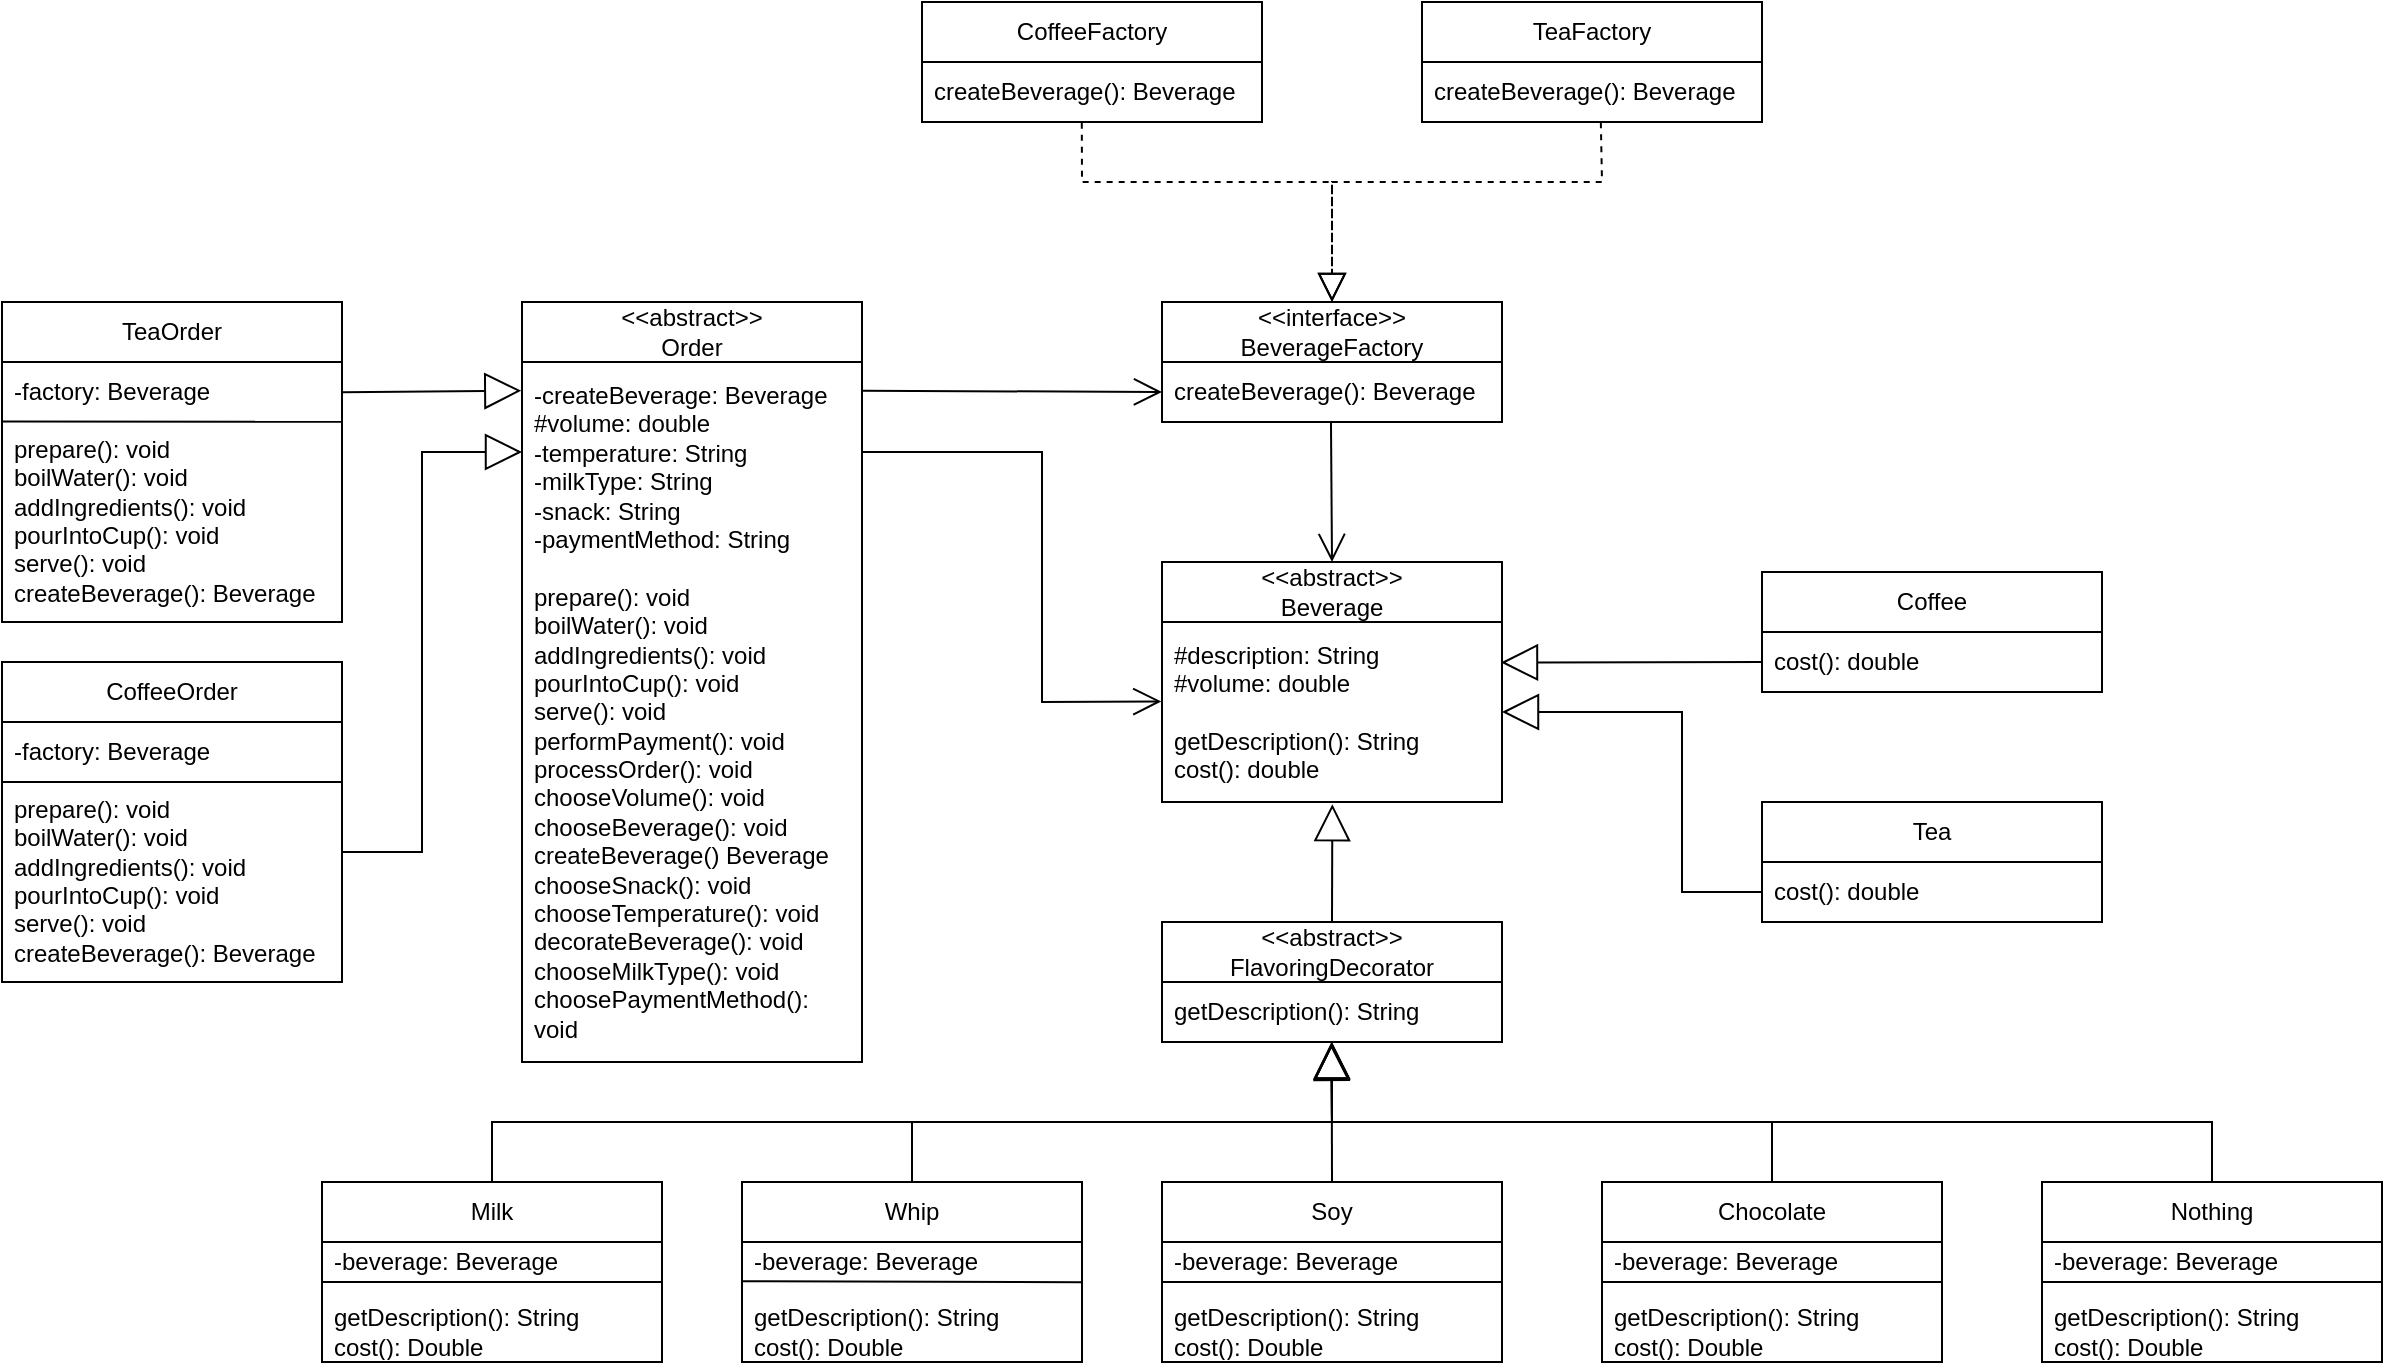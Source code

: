 <mxfile version="22.1.18" type="device">
  <diagram name="Страница — 1" id="_iK4ZIyX7lIQrBMNhev3">
    <mxGraphModel dx="2672" dy="2002" grid="1" gridSize="10" guides="1" tooltips="1" connect="1" arrows="1" fold="1" page="1" pageScale="1" pageWidth="827" pageHeight="1169" math="0" shadow="0">
      <root>
        <mxCell id="0" />
        <mxCell id="1" parent="0" />
        <mxCell id="dvL3ULAn4Zm0bE4PdGC7-1" value="&amp;lt;&amp;lt;interface&amp;gt;&amp;gt;&lt;br&gt;BeverageFactory" style="swimlane;fontStyle=0;childLayout=stackLayout;horizontal=1;startSize=30;horizontalStack=0;resizeParent=1;resizeParentMax=0;resizeLast=0;collapsible=1;marginBottom=0;whiteSpace=wrap;html=1;" vertex="1" parent="1">
          <mxGeometry x="160" y="40" width="170" height="60" as="geometry" />
        </mxCell>
        <mxCell id="dvL3ULAn4Zm0bE4PdGC7-3" value="createBeverage(): Beverage" style="text;strokeColor=none;fillColor=none;align=left;verticalAlign=middle;spacingLeft=4;spacingRight=4;overflow=hidden;points=[[0,0.5],[1,0.5]];portConstraint=eastwest;rotatable=0;whiteSpace=wrap;html=1;" vertex="1" parent="dvL3ULAn4Zm0bE4PdGC7-1">
          <mxGeometry y="30" width="170" height="30" as="geometry" />
        </mxCell>
        <mxCell id="dvL3ULAn4Zm0bE4PdGC7-5" value="&amp;lt;&amp;lt;abstract&amp;gt;&amp;gt;&lt;br&gt;Beverage" style="swimlane;fontStyle=0;childLayout=stackLayout;horizontal=1;startSize=30;horizontalStack=0;resizeParent=1;resizeParentMax=0;resizeLast=0;collapsible=1;marginBottom=0;whiteSpace=wrap;html=1;" vertex="1" parent="1">
          <mxGeometry x="160" y="170" width="170" height="120" as="geometry" />
        </mxCell>
        <mxCell id="dvL3ULAn4Zm0bE4PdGC7-6" value="#description: String&lt;br&gt;#volume: double&lt;br&gt;&lt;br&gt;getDescription(): String&lt;br&gt;cost(): double" style="text;strokeColor=none;fillColor=none;align=left;verticalAlign=middle;spacingLeft=4;spacingRight=4;overflow=hidden;points=[[0,0.5],[1,0.5]];portConstraint=eastwest;rotatable=0;whiteSpace=wrap;html=1;" vertex="1" parent="dvL3ULAn4Zm0bE4PdGC7-5">
          <mxGeometry y="30" width="170" height="90" as="geometry" />
        </mxCell>
        <mxCell id="dvL3ULAn4Zm0bE4PdGC7-8" value="Milk" style="swimlane;fontStyle=0;childLayout=stackLayout;horizontal=1;startSize=30;horizontalStack=0;resizeParent=1;resizeParentMax=0;resizeLast=0;collapsible=1;marginBottom=0;whiteSpace=wrap;html=1;" vertex="1" parent="1">
          <mxGeometry x="-260" y="480" width="170" height="90" as="geometry" />
        </mxCell>
        <mxCell id="dvL3ULAn4Zm0bE4PdGC7-63" value="" style="endArrow=none;html=1;rounded=0;exitX=0;exitY=0.327;exitDx=0;exitDy=0;entryX=1;entryY=0.336;entryDx=0;entryDy=0;entryPerimeter=0;exitPerimeter=0;" edge="1" parent="dvL3ULAn4Zm0bE4PdGC7-8">
          <mxGeometry width="50" height="50" relative="1" as="geometry">
            <mxPoint y="50" as="sourcePoint" />
            <mxPoint x="170" y="50" as="targetPoint" />
          </mxGeometry>
        </mxCell>
        <mxCell id="dvL3ULAn4Zm0bE4PdGC7-9" value="-beverage: Beverage&lt;br&gt;&lt;br&gt;getDescription(): String&lt;br&gt;cost(): Double" style="text;strokeColor=none;fillColor=none;align=left;verticalAlign=middle;spacingLeft=4;spacingRight=4;overflow=hidden;points=[[0,0.5],[1,0.5]];portConstraint=eastwest;rotatable=0;whiteSpace=wrap;html=1;" vertex="1" parent="dvL3ULAn4Zm0bE4PdGC7-8">
          <mxGeometry y="30" width="170" height="60" as="geometry" />
        </mxCell>
        <mxCell id="dvL3ULAn4Zm0bE4PdGC7-10" value="Soy" style="swimlane;fontStyle=0;childLayout=stackLayout;horizontal=1;startSize=30;horizontalStack=0;resizeParent=1;resizeParentMax=0;resizeLast=0;collapsible=1;marginBottom=0;whiteSpace=wrap;html=1;" vertex="1" parent="1">
          <mxGeometry x="160" y="480" width="170" height="90" as="geometry" />
        </mxCell>
        <mxCell id="dvL3ULAn4Zm0bE4PdGC7-64" value="" style="endArrow=none;html=1;rounded=0;exitX=0;exitY=0.327;exitDx=0;exitDy=0;entryX=1;entryY=0.336;entryDx=0;entryDy=0;entryPerimeter=0;exitPerimeter=0;" edge="1" parent="dvL3ULAn4Zm0bE4PdGC7-10">
          <mxGeometry width="50" height="50" relative="1" as="geometry">
            <mxPoint y="50" as="sourcePoint" />
            <mxPoint x="170" y="50" as="targetPoint" />
          </mxGeometry>
        </mxCell>
        <mxCell id="dvL3ULAn4Zm0bE4PdGC7-59" value="-beverage: Beverage&lt;br&gt;&lt;br&gt;getDescription(): String&lt;br&gt;cost(): Double" style="text;strokeColor=none;fillColor=none;align=left;verticalAlign=middle;spacingLeft=4;spacingRight=4;overflow=hidden;points=[[0,0.5],[1,0.5]];portConstraint=eastwest;rotatable=0;whiteSpace=wrap;html=1;" vertex="1" parent="dvL3ULAn4Zm0bE4PdGC7-10">
          <mxGeometry y="30" width="170" height="60" as="geometry" />
        </mxCell>
        <mxCell id="dvL3ULAn4Zm0bE4PdGC7-12" value="Whip" style="swimlane;fontStyle=0;childLayout=stackLayout;horizontal=1;startSize=30;horizontalStack=0;resizeParent=1;resizeParentMax=0;resizeLast=0;collapsible=1;marginBottom=0;whiteSpace=wrap;html=1;" vertex="1" parent="1">
          <mxGeometry x="-50" y="480" width="170" height="90" as="geometry" />
        </mxCell>
        <mxCell id="dvL3ULAn4Zm0bE4PdGC7-58" value="-beverage: Beverage&lt;br&gt;&lt;br&gt;getDescription(): String&lt;br&gt;cost(): Double" style="text;strokeColor=none;fillColor=none;align=left;verticalAlign=middle;spacingLeft=4;spacingRight=4;overflow=hidden;points=[[0,0.5],[1,0.5]];portConstraint=eastwest;rotatable=0;whiteSpace=wrap;html=1;" vertex="1" parent="dvL3ULAn4Zm0bE4PdGC7-12">
          <mxGeometry y="30" width="170" height="60" as="geometry" />
        </mxCell>
        <mxCell id="dvL3ULAn4Zm0bE4PdGC7-62" value="" style="endArrow=none;html=1;rounded=0;exitX=0;exitY=0.327;exitDx=0;exitDy=0;entryX=1;entryY=0.336;entryDx=0;entryDy=0;entryPerimeter=0;exitPerimeter=0;" edge="1" parent="dvL3ULAn4Zm0bE4PdGC7-12" source="dvL3ULAn4Zm0bE4PdGC7-58" target="dvL3ULAn4Zm0bE4PdGC7-58">
          <mxGeometry width="50" height="50" relative="1" as="geometry">
            <mxPoint x="240" y="30" as="sourcePoint" />
            <mxPoint x="290" y="-20" as="targetPoint" />
          </mxGeometry>
        </mxCell>
        <mxCell id="dvL3ULAn4Zm0bE4PdGC7-14" value="Chocolate" style="swimlane;fontStyle=0;childLayout=stackLayout;horizontal=1;startSize=30;horizontalStack=0;resizeParent=1;resizeParentMax=0;resizeLast=0;collapsible=1;marginBottom=0;whiteSpace=wrap;html=1;" vertex="1" parent="1">
          <mxGeometry x="380" y="480" width="170" height="90" as="geometry" />
        </mxCell>
        <mxCell id="dvL3ULAn4Zm0bE4PdGC7-65" value="" style="endArrow=none;html=1;rounded=0;exitX=0;exitY=0.327;exitDx=0;exitDy=0;entryX=1;entryY=0.336;entryDx=0;entryDy=0;entryPerimeter=0;exitPerimeter=0;" edge="1" parent="dvL3ULAn4Zm0bE4PdGC7-14">
          <mxGeometry width="50" height="50" relative="1" as="geometry">
            <mxPoint y="50" as="sourcePoint" />
            <mxPoint x="170" y="50" as="targetPoint" />
          </mxGeometry>
        </mxCell>
        <mxCell id="dvL3ULAn4Zm0bE4PdGC7-60" value="-beverage: Beverage&lt;br&gt;&lt;br&gt;getDescription(): String&lt;br&gt;cost(): Double" style="text;strokeColor=none;fillColor=none;align=left;verticalAlign=middle;spacingLeft=4;spacingRight=4;overflow=hidden;points=[[0,0.5],[1,0.5]];portConstraint=eastwest;rotatable=0;whiteSpace=wrap;html=1;" vertex="1" parent="dvL3ULAn4Zm0bE4PdGC7-14">
          <mxGeometry y="30" width="170" height="60" as="geometry" />
        </mxCell>
        <mxCell id="dvL3ULAn4Zm0bE4PdGC7-16" value="Nothing" style="swimlane;fontStyle=0;childLayout=stackLayout;horizontal=1;startSize=30;horizontalStack=0;resizeParent=1;resizeParentMax=0;resizeLast=0;collapsible=1;marginBottom=0;whiteSpace=wrap;html=1;" vertex="1" parent="1">
          <mxGeometry x="600" y="480" width="170" height="90" as="geometry" />
        </mxCell>
        <mxCell id="dvL3ULAn4Zm0bE4PdGC7-66" value="" style="endArrow=none;html=1;rounded=0;exitX=0;exitY=0.327;exitDx=0;exitDy=0;entryX=1;entryY=0.336;entryDx=0;entryDy=0;entryPerimeter=0;exitPerimeter=0;" edge="1" parent="dvL3ULAn4Zm0bE4PdGC7-16">
          <mxGeometry width="50" height="50" relative="1" as="geometry">
            <mxPoint y="50" as="sourcePoint" />
            <mxPoint x="170" y="50" as="targetPoint" />
          </mxGeometry>
        </mxCell>
        <mxCell id="dvL3ULAn4Zm0bE4PdGC7-61" value="-beverage: Beverage&lt;br&gt;&lt;br&gt;getDescription(): String&lt;br&gt;cost(): Double" style="text;strokeColor=none;fillColor=none;align=left;verticalAlign=middle;spacingLeft=4;spacingRight=4;overflow=hidden;points=[[0,0.5],[1,0.5]];portConstraint=eastwest;rotatable=0;whiteSpace=wrap;html=1;" vertex="1" parent="dvL3ULAn4Zm0bE4PdGC7-16">
          <mxGeometry y="30" width="170" height="60" as="geometry" />
        </mxCell>
        <mxCell id="dvL3ULAn4Zm0bE4PdGC7-18" value="&amp;lt;&amp;lt;abstract&amp;gt;&amp;gt;&lt;br&gt;FlavoringDecorator" style="swimlane;fontStyle=0;childLayout=stackLayout;horizontal=1;startSize=30;horizontalStack=0;resizeParent=1;resizeParentMax=0;resizeLast=0;collapsible=1;marginBottom=0;whiteSpace=wrap;html=1;" vertex="1" parent="1">
          <mxGeometry x="160" y="350" width="170" height="60" as="geometry" />
        </mxCell>
        <mxCell id="dvL3ULAn4Zm0bE4PdGC7-19" value="getDescription(): String" style="text;strokeColor=none;fillColor=none;align=left;verticalAlign=middle;spacingLeft=4;spacingRight=4;overflow=hidden;points=[[0,0.5],[1,0.5]];portConstraint=eastwest;rotatable=0;whiteSpace=wrap;html=1;" vertex="1" parent="dvL3ULAn4Zm0bE4PdGC7-18">
          <mxGeometry y="30" width="170" height="30" as="geometry" />
        </mxCell>
        <mxCell id="dvL3ULAn4Zm0bE4PdGC7-20" value="Coffee" style="swimlane;fontStyle=0;childLayout=stackLayout;horizontal=1;startSize=30;horizontalStack=0;resizeParent=1;resizeParentMax=0;resizeLast=0;collapsible=1;marginBottom=0;whiteSpace=wrap;html=1;" vertex="1" parent="1">
          <mxGeometry x="460" y="175" width="170" height="60" as="geometry" />
        </mxCell>
        <mxCell id="dvL3ULAn4Zm0bE4PdGC7-21" value="cost(): double" style="text;strokeColor=none;fillColor=none;align=left;verticalAlign=middle;spacingLeft=4;spacingRight=4;overflow=hidden;points=[[0,0.5],[1,0.5]];portConstraint=eastwest;rotatable=0;whiteSpace=wrap;html=1;" vertex="1" parent="dvL3ULAn4Zm0bE4PdGC7-20">
          <mxGeometry y="30" width="170" height="30" as="geometry" />
        </mxCell>
        <mxCell id="dvL3ULAn4Zm0bE4PdGC7-22" value="Tea" style="swimlane;fontStyle=0;childLayout=stackLayout;horizontal=1;startSize=30;horizontalStack=0;resizeParent=1;resizeParentMax=0;resizeLast=0;collapsible=1;marginBottom=0;whiteSpace=wrap;html=1;" vertex="1" parent="1">
          <mxGeometry x="460" y="290" width="170" height="60" as="geometry" />
        </mxCell>
        <mxCell id="dvL3ULAn4Zm0bE4PdGC7-67" value="cost(): double" style="text;strokeColor=none;fillColor=none;align=left;verticalAlign=middle;spacingLeft=4;spacingRight=4;overflow=hidden;points=[[0,0.5],[1,0.5]];portConstraint=eastwest;rotatable=0;whiteSpace=wrap;html=1;" vertex="1" parent="dvL3ULAn4Zm0bE4PdGC7-22">
          <mxGeometry y="30" width="170" height="30" as="geometry" />
        </mxCell>
        <mxCell id="dvL3ULAn4Zm0bE4PdGC7-24" value="TeaOrder" style="swimlane;fontStyle=0;childLayout=stackLayout;horizontal=1;startSize=30;horizontalStack=0;resizeParent=1;resizeParentMax=0;resizeLast=0;collapsible=1;marginBottom=0;whiteSpace=wrap;html=1;" vertex="1" parent="1">
          <mxGeometry x="-420" y="40" width="170" height="160" as="geometry" />
        </mxCell>
        <mxCell id="dvL3ULAn4Zm0bE4PdGC7-25" value="-factory: Beverage&lt;br&gt;&lt;br&gt;prepare(): void&lt;br&gt;boilWater(): void&lt;br&gt;addIngredients(): void&lt;br&gt;pourIntoCup(): void&lt;br&gt;serve(): void&lt;br&gt;createBeverage(): Beverage" style="text;strokeColor=none;fillColor=none;align=left;verticalAlign=middle;spacingLeft=4;spacingRight=4;overflow=hidden;points=[[0,0.5],[1,0.5]];portConstraint=eastwest;rotatable=0;whiteSpace=wrap;html=1;" vertex="1" parent="dvL3ULAn4Zm0bE4PdGC7-24">
          <mxGeometry y="30" width="170" height="130" as="geometry" />
        </mxCell>
        <mxCell id="dvL3ULAn4Zm0bE4PdGC7-55" value="" style="endArrow=none;html=1;rounded=0;exitX=0;exitY=0.229;exitDx=0;exitDy=0;exitPerimeter=0;entryX=1;entryY=0.23;entryDx=0;entryDy=0;entryPerimeter=0;" edge="1" parent="dvL3ULAn4Zm0bE4PdGC7-24" source="dvL3ULAn4Zm0bE4PdGC7-25" target="dvL3ULAn4Zm0bE4PdGC7-25">
          <mxGeometry width="50" height="50" relative="1" as="geometry">
            <mxPoint x="220" y="230" as="sourcePoint" />
            <mxPoint x="270" y="180" as="targetPoint" />
          </mxGeometry>
        </mxCell>
        <mxCell id="dvL3ULAn4Zm0bE4PdGC7-27" value="&amp;lt;&amp;lt;abstract&amp;gt;&amp;gt;&lt;br&gt;Order" style="swimlane;fontStyle=0;childLayout=stackLayout;horizontal=1;startSize=30;horizontalStack=0;resizeParent=1;resizeParentMax=0;resizeLast=0;collapsible=1;marginBottom=0;whiteSpace=wrap;html=1;" vertex="1" parent="1">
          <mxGeometry x="-160" y="40" width="170" height="380" as="geometry" />
        </mxCell>
        <mxCell id="dvL3ULAn4Zm0bE4PdGC7-28" value="-createBeverage: Beverage&lt;br&gt;#volume: double&lt;br&gt;-temperature: String&lt;br&gt;-milkType: String&lt;br&gt;-snack: String&lt;br&gt;-paymentMethod: String&lt;br&gt;&lt;br&gt;prepare(): void&lt;br&gt;boilWater(): void&lt;br&gt;addIngredients(): void&lt;br&gt;pourIntoCup(): void&lt;br&gt;serve(): void&lt;br&gt;performPayment(): void&lt;br&gt;processOrder(): void&lt;br&gt;chooseVolume(): void&lt;br&gt;chooseBeverage(): void&lt;br&gt;createBeverage() Beverage&lt;br&gt;chooseSnack(): void&lt;br&gt;chooseTemperature(): void&lt;br&gt;decorateBeverage(): void&lt;br&gt;chooseMilkType(): void&lt;br&gt;choosePaymentMethod(): void" style="text;strokeColor=none;fillColor=none;align=left;verticalAlign=middle;spacingLeft=4;spacingRight=4;overflow=hidden;points=[[0,0.5],[1,0.5]];portConstraint=eastwest;rotatable=0;whiteSpace=wrap;html=1;" vertex="1" parent="dvL3ULAn4Zm0bE4PdGC7-27">
          <mxGeometry y="30" width="170" height="350" as="geometry" />
        </mxCell>
        <mxCell id="dvL3ULAn4Zm0bE4PdGC7-30" value="CoffeeOrder" style="swimlane;fontStyle=0;childLayout=stackLayout;horizontal=1;startSize=30;horizontalStack=0;resizeParent=1;resizeParentMax=0;resizeLast=0;collapsible=1;marginBottom=0;whiteSpace=wrap;html=1;" vertex="1" parent="1">
          <mxGeometry x="-420" y="220" width="170" height="160" as="geometry" />
        </mxCell>
        <mxCell id="dvL3ULAn4Zm0bE4PdGC7-57" value="" style="endArrow=none;html=1;rounded=0;exitX=0;exitY=0.229;exitDx=0;exitDy=0;exitPerimeter=0;entryX=1;entryY=0.23;entryDx=0;entryDy=0;entryPerimeter=0;" edge="1" parent="dvL3ULAn4Zm0bE4PdGC7-30">
          <mxGeometry width="50" height="50" relative="1" as="geometry">
            <mxPoint y="60" as="sourcePoint" />
            <mxPoint x="170" y="60" as="targetPoint" />
          </mxGeometry>
        </mxCell>
        <mxCell id="dvL3ULAn4Zm0bE4PdGC7-56" value="-factory: Beverage&lt;br&gt;&lt;br&gt;prepare(): void&lt;br&gt;boilWater(): void&lt;br&gt;addIngredients(): void&lt;br&gt;pourIntoCup(): void&lt;br&gt;serve(): void&lt;br&gt;createBeverage(): Beverage" style="text;strokeColor=none;fillColor=none;align=left;verticalAlign=middle;spacingLeft=4;spacingRight=4;overflow=hidden;points=[[0,0.5],[1,0.5]];portConstraint=eastwest;rotatable=0;whiteSpace=wrap;html=1;" vertex="1" parent="dvL3ULAn4Zm0bE4PdGC7-30">
          <mxGeometry y="30" width="170" height="130" as="geometry" />
        </mxCell>
        <mxCell id="dvL3ULAn4Zm0bE4PdGC7-33" value="CoffeeFactory" style="swimlane;fontStyle=0;childLayout=stackLayout;horizontal=1;startSize=30;horizontalStack=0;resizeParent=1;resizeParentMax=0;resizeLast=0;collapsible=1;marginBottom=0;whiteSpace=wrap;html=1;" vertex="1" parent="1">
          <mxGeometry x="40" y="-110" width="170" height="60" as="geometry" />
        </mxCell>
        <mxCell id="dvL3ULAn4Zm0bE4PdGC7-34" value="createBeverage(): Beverage" style="text;strokeColor=none;fillColor=none;align=left;verticalAlign=middle;spacingLeft=4;spacingRight=4;overflow=hidden;points=[[0,0.5],[1,0.5]];portConstraint=eastwest;rotatable=0;whiteSpace=wrap;html=1;" vertex="1" parent="dvL3ULAn4Zm0bE4PdGC7-33">
          <mxGeometry y="30" width="170" height="30" as="geometry" />
        </mxCell>
        <mxCell id="dvL3ULAn4Zm0bE4PdGC7-36" value="TeaFactory" style="swimlane;fontStyle=0;childLayout=stackLayout;horizontal=1;startSize=30;horizontalStack=0;resizeParent=1;resizeParentMax=0;resizeLast=0;collapsible=1;marginBottom=0;whiteSpace=wrap;html=1;" vertex="1" parent="1">
          <mxGeometry x="290" y="-110" width="170" height="60" as="geometry" />
        </mxCell>
        <mxCell id="dvL3ULAn4Zm0bE4PdGC7-37" value="createBeverage(): Beverage" style="text;strokeColor=none;fillColor=none;align=left;verticalAlign=middle;spacingLeft=4;spacingRight=4;overflow=hidden;points=[[0,0.5],[1,0.5]];portConstraint=eastwest;rotatable=0;whiteSpace=wrap;html=1;" vertex="1" parent="dvL3ULAn4Zm0bE4PdGC7-36">
          <mxGeometry y="30" width="170" height="30" as="geometry" />
        </mxCell>
        <mxCell id="dvL3ULAn4Zm0bE4PdGC7-40" value="" style="endArrow=block;endSize=16;endFill=0;html=1;rounded=0;exitX=0.5;exitY=0;exitDx=0;exitDy=0;entryX=0.499;entryY=1.017;entryDx=0;entryDy=0;entryPerimeter=0;" edge="1" parent="1" source="dvL3ULAn4Zm0bE4PdGC7-10" target="dvL3ULAn4Zm0bE4PdGC7-19">
          <mxGeometry width="160" relative="1" as="geometry">
            <mxPoint x="200" y="500" as="sourcePoint" />
            <mxPoint x="360" y="500" as="targetPoint" />
          </mxGeometry>
        </mxCell>
        <mxCell id="dvL3ULAn4Zm0bE4PdGC7-41" value="" style="endArrow=block;endSize=16;endFill=0;html=1;rounded=0;exitX=0.5;exitY=0;exitDx=0;exitDy=0;entryX=0.5;entryY=1;entryDx=0;entryDy=0;" edge="1" parent="1" source="dvL3ULAn4Zm0bE4PdGC7-14" target="dvL3ULAn4Zm0bE4PdGC7-18">
          <mxGeometry width="160" relative="1" as="geometry">
            <mxPoint x="255" y="490" as="sourcePoint" />
            <mxPoint x="250" y="410" as="targetPoint" />
            <Array as="points">
              <mxPoint x="465" y="450" />
              <mxPoint x="245" y="450" />
            </Array>
          </mxGeometry>
        </mxCell>
        <mxCell id="dvL3ULAn4Zm0bE4PdGC7-42" value="" style="endArrow=block;endSize=16;endFill=0;html=1;rounded=0;exitX=0.5;exitY=0;exitDx=0;exitDy=0;entryX=0.498;entryY=1.003;entryDx=0;entryDy=0;entryPerimeter=0;" edge="1" parent="1" source="dvL3ULAn4Zm0bE4PdGC7-16" target="dvL3ULAn4Zm0bE4PdGC7-19">
          <mxGeometry width="160" relative="1" as="geometry">
            <mxPoint x="470" y="480" as="sourcePoint" />
            <mxPoint x="250" y="410" as="targetPoint" />
            <Array as="points">
              <mxPoint x="685" y="450" />
              <mxPoint x="470" y="450" />
              <mxPoint x="245" y="450" />
            </Array>
          </mxGeometry>
        </mxCell>
        <mxCell id="dvL3ULAn4Zm0bE4PdGC7-43" value="" style="endArrow=block;endSize=16;endFill=0;html=1;rounded=0;exitX=0.5;exitY=0;exitDx=0;exitDy=0;entryX=0.498;entryY=1.033;entryDx=0;entryDy=0;entryPerimeter=0;" edge="1" parent="1" source="dvL3ULAn4Zm0bE4PdGC7-12" target="dvL3ULAn4Zm0bE4PdGC7-19">
          <mxGeometry width="160" relative="1" as="geometry">
            <mxPoint y="470" as="sourcePoint" />
            <mxPoint x="160" y="470" as="targetPoint" />
            <Array as="points">
              <mxPoint x="35" y="450" />
              <mxPoint x="245" y="450" />
            </Array>
          </mxGeometry>
        </mxCell>
        <mxCell id="dvL3ULAn4Zm0bE4PdGC7-44" value="" style="endArrow=block;endSize=16;endFill=0;html=1;rounded=0;exitX=0.5;exitY=0;exitDx=0;exitDy=0;entryX=0.5;entryY=1.01;entryDx=0;entryDy=0;entryPerimeter=0;" edge="1" parent="1" source="dvL3ULAn4Zm0bE4PdGC7-8" target="dvL3ULAn4Zm0bE4PdGC7-19">
          <mxGeometry width="160" relative="1" as="geometry">
            <mxPoint x="-170" y="480" as="sourcePoint" />
            <mxPoint x="40" y="411" as="targetPoint" />
            <Array as="points">
              <mxPoint x="-175" y="450" />
              <mxPoint x="245" y="450" />
            </Array>
          </mxGeometry>
        </mxCell>
        <mxCell id="dvL3ULAn4Zm0bE4PdGC7-45" value="" style="endArrow=block;endSize=16;endFill=0;html=1;rounded=0;exitX=0.5;exitY=0;exitDx=0;exitDy=0;entryX=0.501;entryY=1.012;entryDx=0;entryDy=0;entryPerimeter=0;" edge="1" parent="1" source="dvL3ULAn4Zm0bE4PdGC7-18" target="dvL3ULAn4Zm0bE4PdGC7-6">
          <mxGeometry width="160" relative="1" as="geometry">
            <mxPoint x="110" y="300" as="sourcePoint" />
            <mxPoint x="245" y="260" as="targetPoint" />
          </mxGeometry>
        </mxCell>
        <mxCell id="dvL3ULAn4Zm0bE4PdGC7-46" value="" style="endArrow=block;endSize=16;endFill=0;html=1;rounded=0;entryX=0.997;entryY=0.225;entryDx=0;entryDy=0;exitX=0;exitY=0.5;exitDx=0;exitDy=0;entryPerimeter=0;" edge="1" parent="1" source="dvL3ULAn4Zm0bE4PdGC7-21" target="dvL3ULAn4Zm0bE4PdGC7-6">
          <mxGeometry width="160" relative="1" as="geometry">
            <mxPoint x="420" y="290" as="sourcePoint" />
            <mxPoint x="580" y="290" as="targetPoint" />
          </mxGeometry>
        </mxCell>
        <mxCell id="dvL3ULAn4Zm0bE4PdGC7-47" value="" style="endArrow=block;endSize=16;endFill=0;html=1;rounded=0;entryX=1;entryY=0.5;entryDx=0;entryDy=0;exitX=0;exitY=0.5;exitDx=0;exitDy=0;" edge="1" parent="1" source="dvL3ULAn4Zm0bE4PdGC7-67">
          <mxGeometry width="160" relative="1" as="geometry">
            <mxPoint x="460" y="365" as="sourcePoint" />
            <mxPoint x="330" y="245" as="targetPoint" />
            <Array as="points">
              <mxPoint x="420" y="335" />
              <mxPoint x="420" y="245" />
            </Array>
          </mxGeometry>
        </mxCell>
        <mxCell id="dvL3ULAn4Zm0bE4PdGC7-48" value="" style="endArrow=block;dashed=1;endFill=0;endSize=12;html=1;rounded=0;exitX=0.47;exitY=1.011;exitDx=0;exitDy=0;exitPerimeter=0;entryX=0.5;entryY=0;entryDx=0;entryDy=0;" edge="1" parent="1" source="dvL3ULAn4Zm0bE4PdGC7-34" target="dvL3ULAn4Zm0bE4PdGC7-1">
          <mxGeometry width="160" relative="1" as="geometry">
            <mxPoint x="110" y="-20" as="sourcePoint" />
            <mxPoint x="270" y="-20" as="targetPoint" />
            <Array as="points">
              <mxPoint x="120" y="-20" />
              <mxPoint x="245" y="-20" />
            </Array>
          </mxGeometry>
        </mxCell>
        <mxCell id="dvL3ULAn4Zm0bE4PdGC7-49" value="" style="endArrow=block;dashed=1;endFill=0;endSize=12;html=1;rounded=0;exitX=0.526;exitY=1.005;exitDx=0;exitDy=0;exitPerimeter=0;entryX=0.5;entryY=0;entryDx=0;entryDy=0;" edge="1" parent="1" source="dvL3ULAn4Zm0bE4PdGC7-37" target="dvL3ULAn4Zm0bE4PdGC7-1">
          <mxGeometry width="160" relative="1" as="geometry">
            <mxPoint x="230" as="sourcePoint" />
            <mxPoint x="250" y="30" as="targetPoint" />
            <Array as="points">
              <mxPoint x="380" y="-20" />
              <mxPoint x="245" y="-20" />
            </Array>
          </mxGeometry>
        </mxCell>
        <mxCell id="dvL3ULAn4Zm0bE4PdGC7-50" value="" style="endArrow=open;endFill=1;endSize=12;html=1;rounded=0;exitX=0.497;exitY=1.009;exitDx=0;exitDy=0;exitPerimeter=0;entryX=0.5;entryY=0;entryDx=0;entryDy=0;" edge="1" parent="1" source="dvL3ULAn4Zm0bE4PdGC7-3" target="dvL3ULAn4Zm0bE4PdGC7-5">
          <mxGeometry width="160" relative="1" as="geometry">
            <mxPoint x="210" y="190" as="sourcePoint" />
            <mxPoint x="370" y="190" as="targetPoint" />
          </mxGeometry>
        </mxCell>
        <mxCell id="dvL3ULAn4Zm0bE4PdGC7-51" value="" style="endArrow=block;endSize=16;endFill=0;html=1;rounded=0;exitX=1.001;exitY=0.116;exitDx=0;exitDy=0;entryX=-0.002;entryY=0.041;entryDx=0;entryDy=0;entryPerimeter=0;exitPerimeter=0;" edge="1" parent="1" source="dvL3ULAn4Zm0bE4PdGC7-25" target="dvL3ULAn4Zm0bE4PdGC7-28">
          <mxGeometry width="160" relative="1" as="geometry">
            <mxPoint x="-220" y="170" as="sourcePoint" />
            <mxPoint x="-220" y="80" as="targetPoint" />
          </mxGeometry>
        </mxCell>
        <mxCell id="dvL3ULAn4Zm0bE4PdGC7-52" value="" style="endArrow=block;endSize=16;endFill=0;html=1;rounded=0;entryX=0;entryY=0.5;entryDx=0;entryDy=0;exitX=1;exitY=0.5;exitDx=0;exitDy=0;" edge="1" parent="1" source="dvL3ULAn4Zm0bE4PdGC7-56">
          <mxGeometry width="160" relative="1" as="geometry">
            <mxPoint x="-220" y="280" as="sourcePoint" />
            <mxPoint x="-160" y="115" as="targetPoint" />
            <Array as="points">
              <mxPoint x="-210" y="315" />
              <mxPoint x="-210" y="115" />
            </Array>
          </mxGeometry>
        </mxCell>
        <mxCell id="dvL3ULAn4Zm0bE4PdGC7-54" value="" style="endArrow=open;endFill=1;endSize=12;html=1;rounded=0;exitX=1;exitY=0.5;exitDx=0;exitDy=0;entryX=-0.002;entryY=0.441;entryDx=0;entryDy=0;entryPerimeter=0;" edge="1" parent="1" target="dvL3ULAn4Zm0bE4PdGC7-6">
          <mxGeometry width="160" relative="1" as="geometry">
            <mxPoint x="10" y="115" as="sourcePoint" />
            <mxPoint x="170" y="95" as="targetPoint" />
            <Array as="points">
              <mxPoint x="100" y="115" />
              <mxPoint x="100" y="240" />
            </Array>
          </mxGeometry>
        </mxCell>
        <mxCell id="dvL3ULAn4Zm0bE4PdGC7-68" value="" style="endArrow=open;endFill=1;endSize=12;html=1;rounded=0;exitX=1;exitY=0.041;exitDx=0;exitDy=0;exitPerimeter=0;entryX=0;entryY=0.5;entryDx=0;entryDy=0;" edge="1" parent="1" source="dvL3ULAn4Zm0bE4PdGC7-28" target="dvL3ULAn4Zm0bE4PdGC7-3">
          <mxGeometry width="160" relative="1" as="geometry">
            <mxPoint x="-70" y="140" as="sourcePoint" />
            <mxPoint x="90" y="140" as="targetPoint" />
          </mxGeometry>
        </mxCell>
      </root>
    </mxGraphModel>
  </diagram>
</mxfile>
